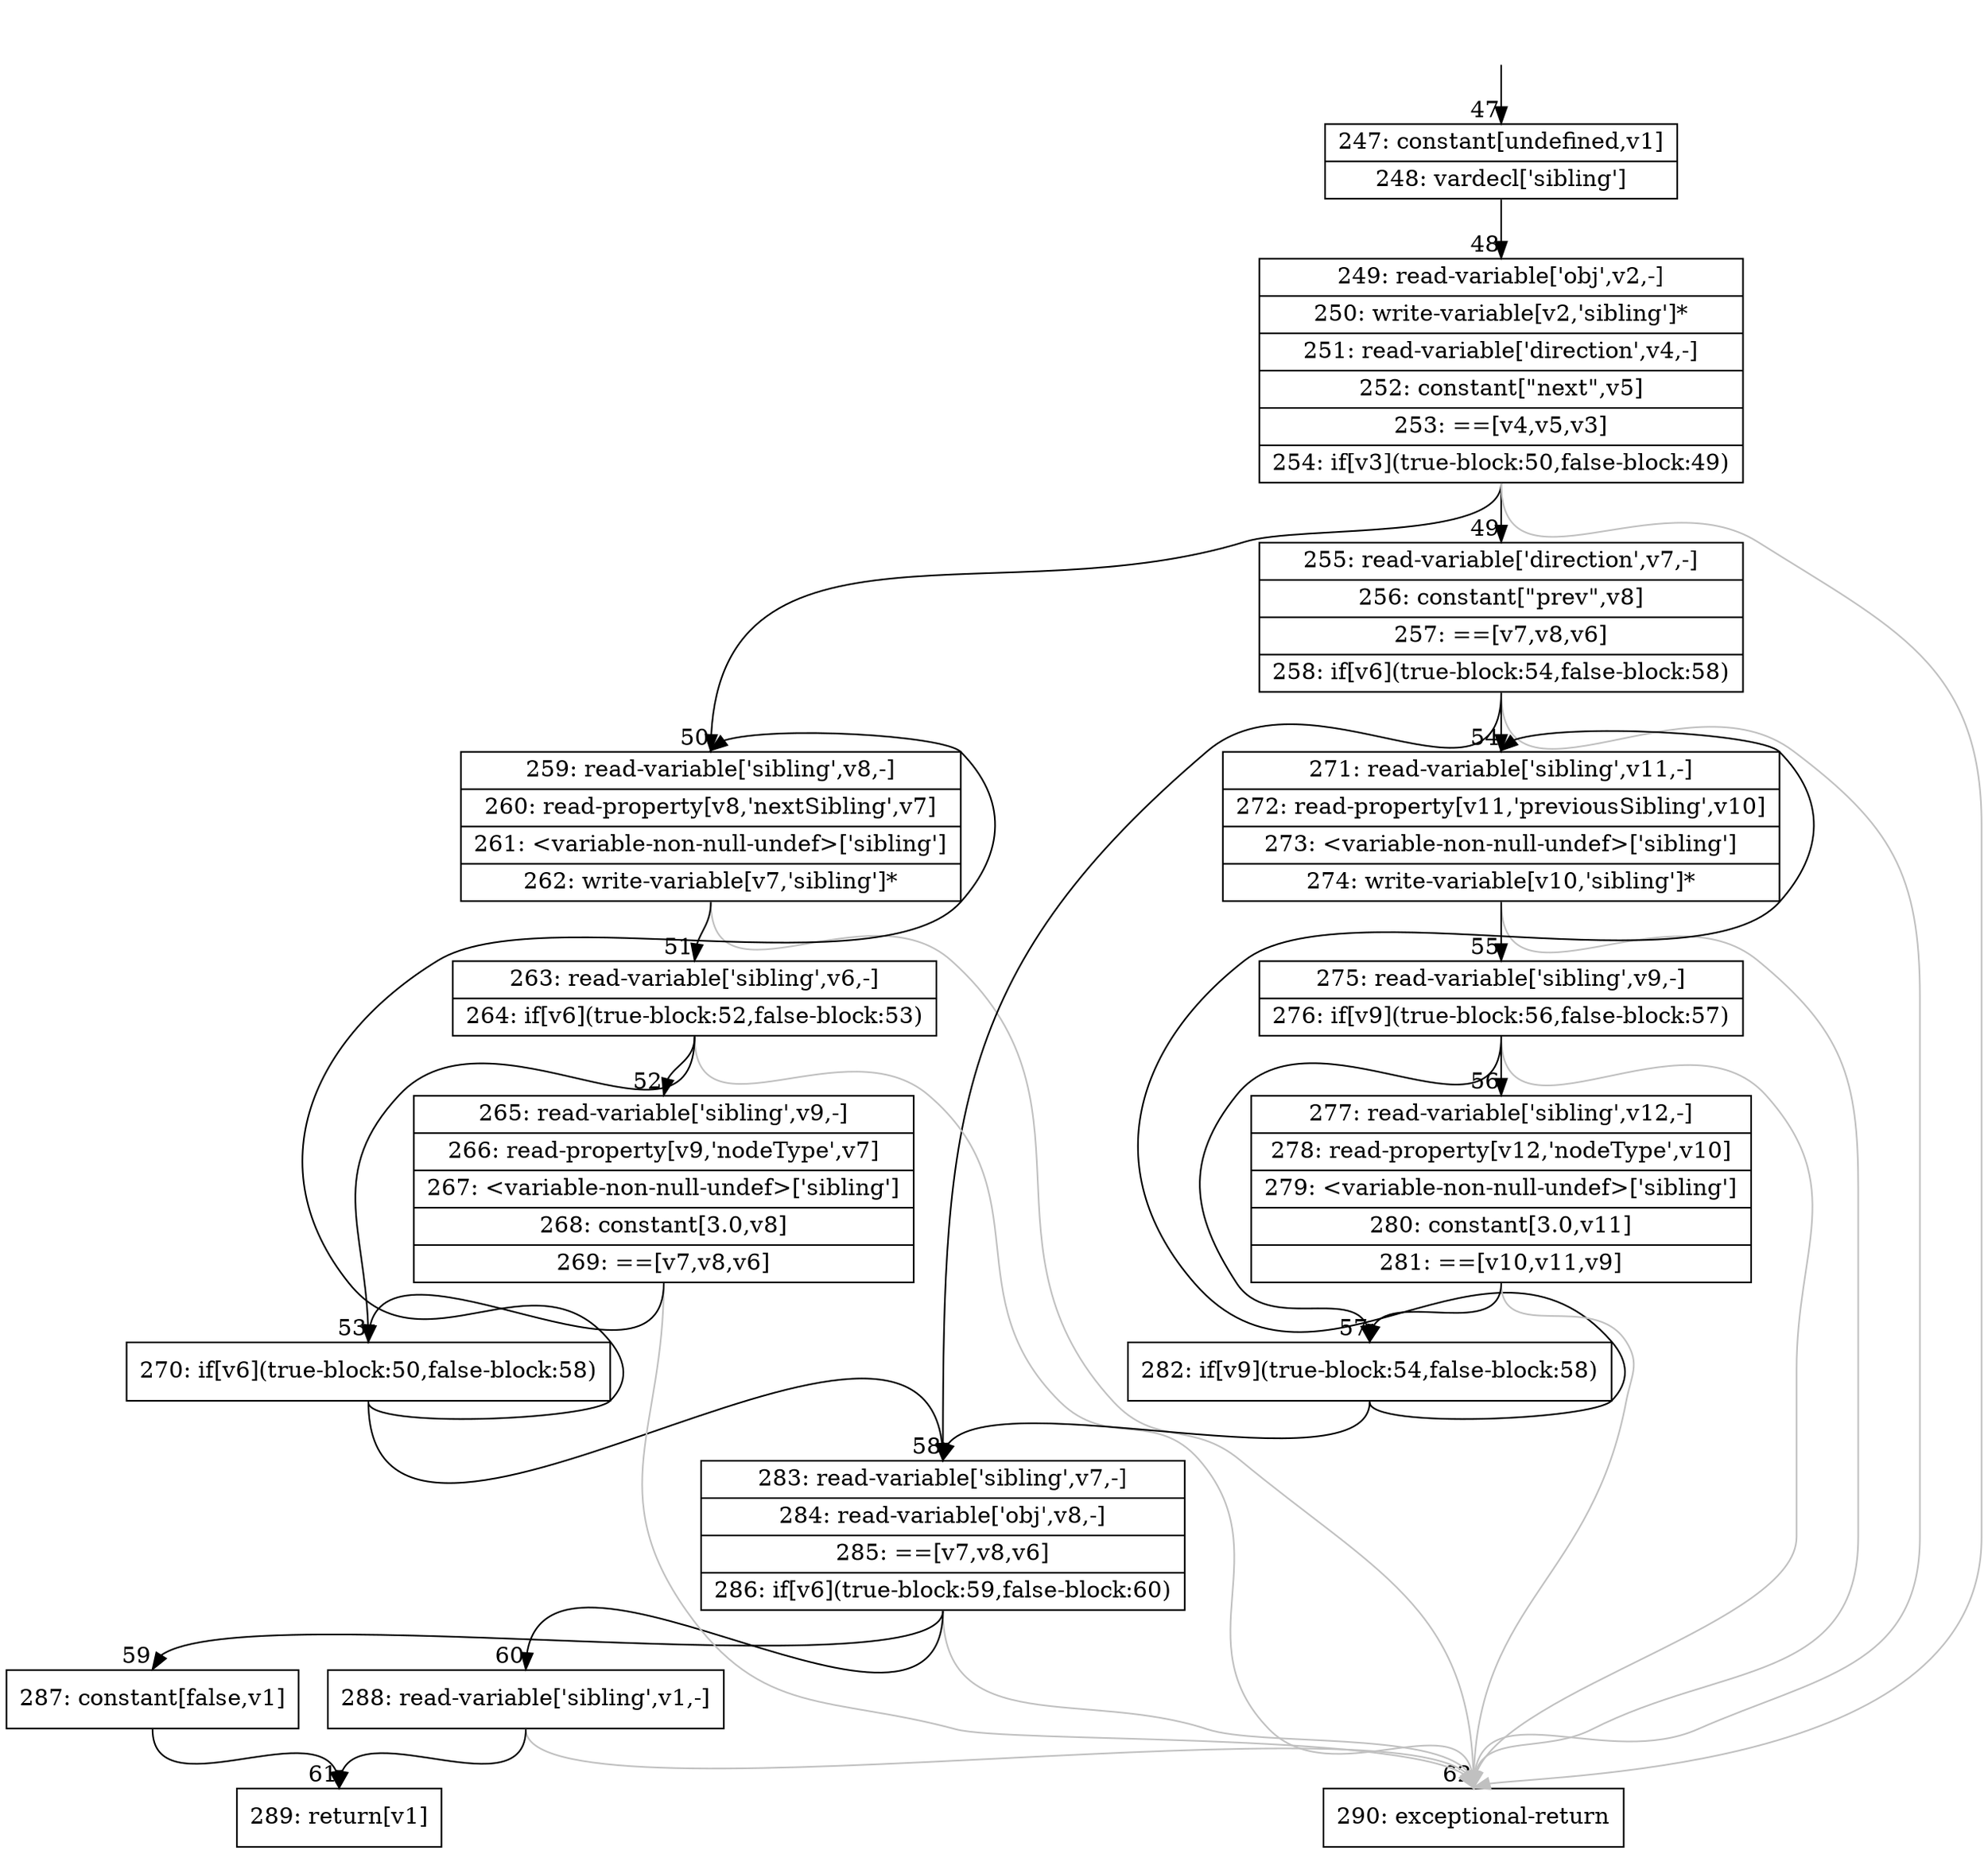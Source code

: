 digraph {
rankdir="TD"
BB_entry2[shape=none,label=""];
BB_entry2 -> BB47 [tailport=s, headport=n, headlabel="    47"]
BB47 [shape=record label="{247: constant[undefined,v1]|248: vardecl['sibling']}" ] 
BB47 -> BB48 [tailport=s, headport=n, headlabel="      48"]
BB48 [shape=record label="{249: read-variable['obj',v2,-]|250: write-variable[v2,'sibling']*|251: read-variable['direction',v4,-]|252: constant[\"next\",v5]|253: ==[v4,v5,v3]|254: if[v3](true-block:50,false-block:49)}" ] 
BB48 -> BB50 [tailport=s, headport=n, headlabel="      50"]
BB48 -> BB49 [tailport=s, headport=n, headlabel="      49"]
BB48 -> BB62 [tailport=s, headport=n, color=gray, headlabel="      62"]
BB49 [shape=record label="{255: read-variable['direction',v7,-]|256: constant[\"prev\",v8]|257: ==[v7,v8,v6]|258: if[v6](true-block:54,false-block:58)}" ] 
BB49 -> BB54 [tailport=s, headport=n, headlabel="      54"]
BB49 -> BB58 [tailport=s, headport=n, headlabel="      58"]
BB49 -> BB62 [tailport=s, headport=n, color=gray]
BB50 [shape=record label="{259: read-variable['sibling',v8,-]|260: read-property[v8,'nextSibling',v7]|261: \<variable-non-null-undef\>['sibling']|262: write-variable[v7,'sibling']*}" ] 
BB50 -> BB51 [tailport=s, headport=n, headlabel="      51"]
BB50 -> BB62 [tailport=s, headport=n, color=gray]
BB51 [shape=record label="{263: read-variable['sibling',v6,-]|264: if[v6](true-block:52,false-block:53)}" ] 
BB51 -> BB53 [tailport=s, headport=n, headlabel="      53"]
BB51 -> BB52 [tailport=s, headport=n, headlabel="      52"]
BB51 -> BB62 [tailport=s, headport=n, color=gray]
BB52 [shape=record label="{265: read-variable['sibling',v9,-]|266: read-property[v9,'nodeType',v7]|267: \<variable-non-null-undef\>['sibling']|268: constant[3.0,v8]|269: ==[v7,v8,v6]}" ] 
BB52 -> BB53 [tailport=s, headport=n]
BB52 -> BB62 [tailport=s, headport=n, color=gray]
BB53 [shape=record label="{270: if[v6](true-block:50,false-block:58)}" ] 
BB53 -> BB50 [tailport=s, headport=n]
BB53 -> BB58 [tailport=s, headport=n]
BB54 [shape=record label="{271: read-variable['sibling',v11,-]|272: read-property[v11,'previousSibling',v10]|273: \<variable-non-null-undef\>['sibling']|274: write-variable[v10,'sibling']*}" ] 
BB54 -> BB55 [tailport=s, headport=n, headlabel="      55"]
BB54 -> BB62 [tailport=s, headport=n, color=gray]
BB55 [shape=record label="{275: read-variable['sibling',v9,-]|276: if[v9](true-block:56,false-block:57)}" ] 
BB55 -> BB57 [tailport=s, headport=n, headlabel="      57"]
BB55 -> BB56 [tailport=s, headport=n, headlabel="      56"]
BB55 -> BB62 [tailport=s, headport=n, color=gray]
BB56 [shape=record label="{277: read-variable['sibling',v12,-]|278: read-property[v12,'nodeType',v10]|279: \<variable-non-null-undef\>['sibling']|280: constant[3.0,v11]|281: ==[v10,v11,v9]}" ] 
BB56 -> BB57 [tailport=s, headport=n]
BB56 -> BB62 [tailport=s, headport=n, color=gray]
BB57 [shape=record label="{282: if[v9](true-block:54,false-block:58)}" ] 
BB57 -> BB54 [tailport=s, headport=n]
BB57 -> BB58 [tailport=s, headport=n]
BB58 [shape=record label="{283: read-variable['sibling',v7,-]|284: read-variable['obj',v8,-]|285: ==[v7,v8,v6]|286: if[v6](true-block:59,false-block:60)}" ] 
BB58 -> BB59 [tailport=s, headport=n, headlabel="      59"]
BB58 -> BB60 [tailport=s, headport=n, headlabel="      60"]
BB58 -> BB62 [tailport=s, headport=n, color=gray]
BB59 [shape=record label="{287: constant[false,v1]}" ] 
BB59 -> BB61 [tailport=s, headport=n, headlabel="      61"]
BB60 [shape=record label="{288: read-variable['sibling',v1,-]}" ] 
BB60 -> BB61 [tailport=s, headport=n]
BB60 -> BB62 [tailport=s, headport=n, color=gray]
BB61 [shape=record label="{289: return[v1]}" ] 
BB62 [shape=record label="{290: exceptional-return}" ] 
//#$~ 62
}
